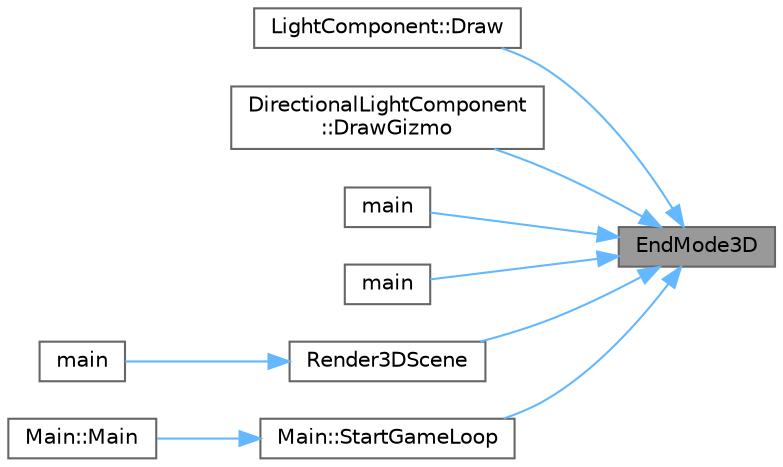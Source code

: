 digraph "EndMode3D"
{
 // LATEX_PDF_SIZE
  bgcolor="transparent";
  edge [fontname=Helvetica,fontsize=10,labelfontname=Helvetica,labelfontsize=10];
  node [fontname=Helvetica,fontsize=10,shape=box,height=0.2,width=0.4];
  rankdir="RL";
  Node1 [id="Node000001",label="EndMode3D",height=0.2,width=0.4,color="gray40", fillcolor="grey60", style="filled", fontcolor="black",tooltip=" "];
  Node1 -> Node2 [id="edge9_Node000001_Node000002",dir="back",color="steelblue1",style="solid",tooltip=" "];
  Node2 [id="Node000002",label="LightComponent::Draw",height=0.2,width=0.4,color="grey40", fillcolor="white", style="filled",URL="$class_light_component.html#a0c2b41e339e319736fb46b4a8ff12b97",tooltip=" "];
  Node1 -> Node3 [id="edge10_Node000001_Node000003",dir="back",color="steelblue1",style="solid",tooltip=" "];
  Node3 [id="Node000003",label="DirectionalLightComponent\l::DrawGizmo",height=0.2,width=0.4,color="grey40", fillcolor="white", style="filled",URL="$class_directional_light_component.html#a190150ada7ffe8e53ae86c8e9d004f31",tooltip=" "];
  Node1 -> Node4 [id="edge11_Node000001_Node000004",dir="back",color="steelblue1",style="solid",tooltip=" "];
  Node4 [id="Node000004",label="main",height=0.2,width=0.4,color="grey40", fillcolor="white", style="filled",URL="$_classes_2_marching_cubes_8h.html#ae66f6b31b5ad750f1fe042a706a4e3d4",tooltip=" "];
  Node1 -> Node5 [id="edge12_Node000001_Node000005",dir="back",color="steelblue1",style="solid",tooltip=" "];
  Node5 [id="Node000005",label="main",height=0.2,width=0.4,color="grey40", fillcolor="white", style="filled",URL="$main_8cpp.html#a840291bc02cba5474a4cb46a9b9566fe",tooltip=" "];
  Node1 -> Node6 [id="edge13_Node000001_Node000006",dir="back",color="steelblue1",style="solid",tooltip=" "];
  Node6 [id="Node000006",label="Render3DScene",height=0.2,width=0.4,color="grey40", fillcolor="white", style="filled",URL="$_classes_2lib_2_raylib_erosion_standalone-main_2src_2main_8cpp.html#ad86ef8813977cfce37962bc5ceff25b3",tooltip=" "];
  Node6 -> Node7 [id="edge14_Node000006_Node000007",dir="back",color="steelblue1",style="solid",tooltip=" "];
  Node7 [id="Node000007",label="main",height=0.2,width=0.4,color="grey40", fillcolor="white", style="filled",URL="$_classes_2lib_2_raylib_erosion_standalone-main_2src_2main_8cpp.html#a840291bc02cba5474a4cb46a9b9566fe",tooltip=" "];
  Node1 -> Node8 [id="edge15_Node000001_Node000008",dir="back",color="steelblue1",style="solid",tooltip=" "];
  Node8 [id="Node000008",label="Main::StartGameLoop",height=0.2,width=0.4,color="grey40", fillcolor="white", style="filled",URL="$class_main.html#ae41f68a79f75d932839c81505b01b365",tooltip=" "];
  Node8 -> Node9 [id="edge16_Node000008_Node000009",dir="back",color="steelblue1",style="solid",tooltip=" "];
  Node9 [id="Node000009",label="Main::Main",height=0.2,width=0.4,color="grey40", fillcolor="white", style="filled",URL="$class_main.html#a50d4361a1b613205467a441b5c40c199",tooltip=" "];
}
